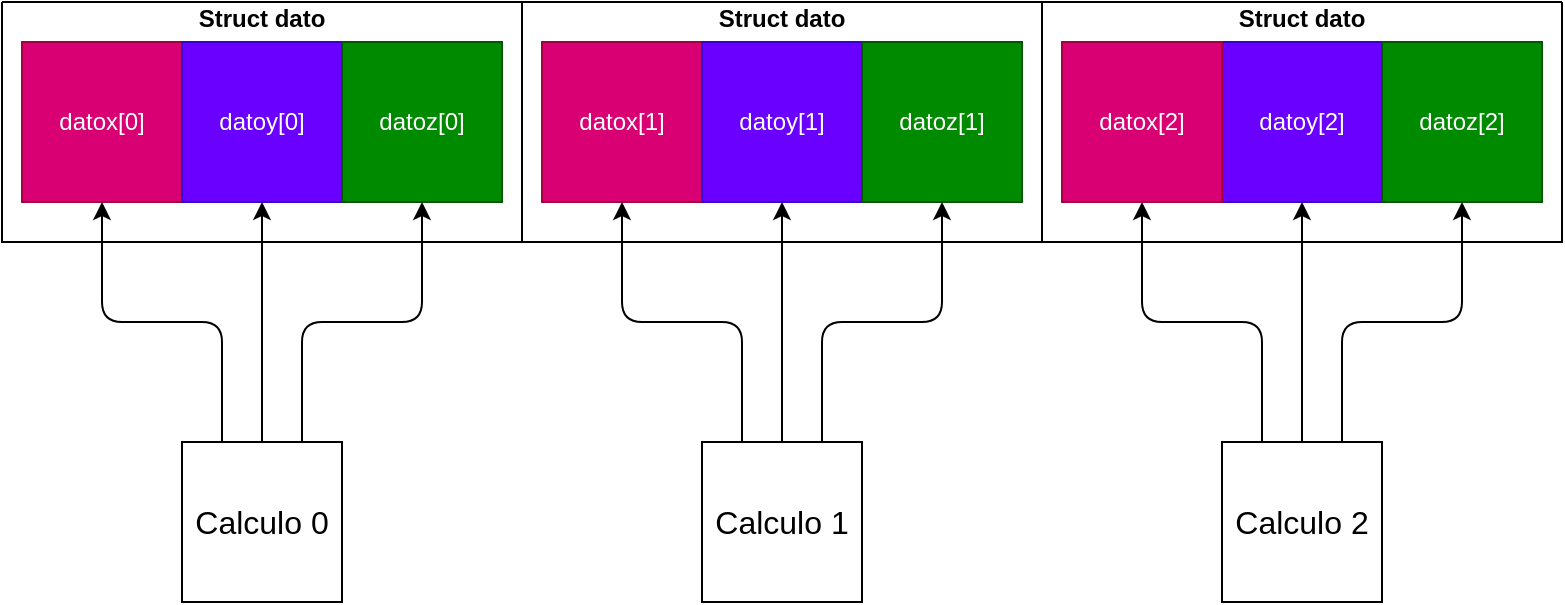 <mxfile>
    <diagram id="eVOJDjGWHXq2HmaQxxGd" name="Page-1">
        <mxGraphModel dx="1104" dy="765" grid="1" gridSize="10" guides="1" tooltips="1" connect="1" arrows="1" fold="1" page="1" pageScale="1" pageWidth="850" pageHeight="1100" background="#FFFFFF" math="0" shadow="0">
            <root>
                <mxCell id="0"/>
                <mxCell id="1" parent="0"/>
                <mxCell id="2" value="datox[0]" style="whiteSpace=wrap;html=1;aspect=fixed;strokeColor=#A50040;fillColor=#d80073;fontColor=#ffffff;" parent="1" vertex="1">
                    <mxGeometry x="40" y="120" width="80" height="80" as="geometry"/>
                </mxCell>
                <mxCell id="40" value="datox[2]" style="whiteSpace=wrap;html=1;aspect=fixed;strokeColor=#A50040;fillColor=#d80073;fontColor=#ffffff;" parent="1" vertex="1">
                    <mxGeometry x="560" y="120" width="80" height="80" as="geometry"/>
                </mxCell>
                <mxCell id="42" value="datoy[0]" style="whiteSpace=wrap;html=1;aspect=fixed;strokeColor=#3700CC;fillColor=#6a00ff;fontColor=#ffffff;" parent="1" vertex="1">
                    <mxGeometry x="120" y="120" width="80" height="80" as="geometry"/>
                </mxCell>
                <mxCell id="54" value="datoy[2]" style="whiteSpace=wrap;html=1;aspect=fixed;strokeColor=#3700CC;fillColor=#6a00ff;fontColor=#ffffff;" parent="1" vertex="1">
                    <mxGeometry x="640" y="120" width="80" height="80" as="geometry"/>
                </mxCell>
                <mxCell id="59" value="datoz[0]" style="whiteSpace=wrap;html=1;aspect=fixed;strokeColor=#005700;fillColor=#008a00;fontColor=#ffffff;" parent="1" vertex="1">
                    <mxGeometry x="200" y="120" width="80" height="80" as="geometry"/>
                </mxCell>
                <mxCell id="61" value="datoz[2]" style="whiteSpace=wrap;html=1;aspect=fixed;strokeColor=#005700;fillColor=#008a00;fontColor=#ffffff;" parent="1" vertex="1">
                    <mxGeometry x="720" y="120" width="80" height="80" as="geometry"/>
                </mxCell>
                <mxCell id="83" style="edgeStyle=orthogonalEdgeStyle;html=1;exitX=0.25;exitY=0;exitDx=0;exitDy=0;strokeColor=#000000;" edge="1" parent="1" source="65" target="2">
                    <mxGeometry relative="1" as="geometry"/>
                </mxCell>
                <mxCell id="84" style="edgeStyle=orthogonalEdgeStyle;html=1;exitX=0.5;exitY=0;exitDx=0;exitDy=0;entryX=0.5;entryY=1;entryDx=0;entryDy=0;strokeColor=#000000;" edge="1" parent="1" source="65" target="42">
                    <mxGeometry relative="1" as="geometry"/>
                </mxCell>
                <mxCell id="85" style="edgeStyle=orthogonalEdgeStyle;html=1;exitX=0.75;exitY=0;exitDx=0;exitDy=0;strokeColor=#000000;" edge="1" parent="1" source="65" target="59">
                    <mxGeometry relative="1" as="geometry"/>
                </mxCell>
                <mxCell id="65" value="&lt;font color=&quot;#000000&quot;&gt;Calculo 0&lt;/font&gt;" style="whiteSpace=wrap;html=1;aspect=fixed;fontSize=16;fillColor=#FFFFFF;strokeColor=#000000;" parent="1" vertex="1">
                    <mxGeometry x="120" y="320" width="80" height="80" as="geometry"/>
                </mxCell>
                <mxCell id="87" style="edgeStyle=orthogonalEdgeStyle;html=1;exitX=0.25;exitY=0;exitDx=0;exitDy=0;strokeColor=#000000;" edge="1" parent="1" source="66" target="40">
                    <mxGeometry relative="1" as="geometry"/>
                </mxCell>
                <mxCell id="88" style="edgeStyle=orthogonalEdgeStyle;html=1;exitX=0.5;exitY=0;exitDx=0;exitDy=0;entryX=0.5;entryY=1;entryDx=0;entryDy=0;strokeColor=#000000;" edge="1" parent="1" source="66" target="54">
                    <mxGeometry relative="1" as="geometry"/>
                </mxCell>
                <mxCell id="89" style="edgeStyle=orthogonalEdgeStyle;html=1;exitX=0.75;exitY=0;exitDx=0;exitDy=0;strokeColor=#000000;" edge="1" parent="1" source="66" target="61">
                    <mxGeometry relative="1" as="geometry"/>
                </mxCell>
                <mxCell id="66" value="&lt;font color=&quot;#000000&quot;&gt;Calculo 2&lt;/font&gt;" style="whiteSpace=wrap;html=1;aspect=fixed;fontSize=16;fillColor=#FFFFFF;strokeColor=#000000;" parent="1" vertex="1">
                    <mxGeometry x="640" y="320" width="80" height="80" as="geometry"/>
                </mxCell>
                <mxCell id="90" value="Struct dato" style="swimlane;startSize=0;strokeColor=#000000;fontColor=#000000;spacingTop=15;swimlaneLine=0;" vertex="1" parent="1">
                    <mxGeometry x="30" y="100" width="260" height="120" as="geometry"/>
                </mxCell>
                <mxCell id="91" value="Struct dato" style="swimlane;startSize=0;strokeColor=#000000;fontColor=#000000;spacingTop=15;swimlaneLine=0;" vertex="1" parent="1">
                    <mxGeometry x="290" y="100" width="260" height="120" as="geometry"/>
                </mxCell>
                <mxCell id="41" value="datox[1]" style="whiteSpace=wrap;html=1;aspect=fixed;strokeColor=#A50040;fillColor=#d80073;fontColor=#ffffff;" parent="91" vertex="1">
                    <mxGeometry x="10" y="20" width="80" height="80" as="geometry"/>
                </mxCell>
                <mxCell id="94" value="" style="edgeStyle=orthogonalEdgeStyle;html=1;strokeColor=#000000;fontColor=#000000;" edge="1" parent="91" source="43">
                    <mxGeometry relative="1" as="geometry">
                        <mxPoint x="250" y="60" as="targetPoint"/>
                    </mxGeometry>
                </mxCell>
                <mxCell id="43" value="datoy[1]" style="whiteSpace=wrap;html=1;aspect=fixed;strokeColor=#3700CC;fillColor=#6a00ff;fontColor=#ffffff;" parent="91" vertex="1">
                    <mxGeometry x="90" y="20" width="80" height="80" as="geometry"/>
                </mxCell>
                <mxCell id="60" value="datoz[1]" style="whiteSpace=wrap;html=1;aspect=fixed;strokeColor=#005700;fillColor=#008a00;fontColor=#ffffff;" parent="91" vertex="1">
                    <mxGeometry x="170" y="20" width="80" height="80" as="geometry"/>
                </mxCell>
                <mxCell id="80" style="edgeStyle=orthogonalEdgeStyle;html=1;exitX=0.25;exitY=0;exitDx=0;exitDy=0;strokeColor=#000000;" edge="1" parent="91" source="67" target="41">
                    <mxGeometry relative="1" as="geometry"/>
                </mxCell>
                <mxCell id="81" style="edgeStyle=orthogonalEdgeStyle;html=1;exitX=0.5;exitY=0;exitDx=0;exitDy=0;strokeColor=#000000;" edge="1" parent="91" source="67" target="43">
                    <mxGeometry relative="1" as="geometry"/>
                </mxCell>
                <mxCell id="82" style="edgeStyle=orthogonalEdgeStyle;html=1;exitX=0.75;exitY=0;exitDx=0;exitDy=0;strokeColor=#000000;" edge="1" parent="91" source="67" target="60">
                    <mxGeometry relative="1" as="geometry"/>
                </mxCell>
                <mxCell id="67" value="&lt;font color=&quot;#000000&quot;&gt;Calculo 1&lt;/font&gt;" style="whiteSpace=wrap;html=1;aspect=fixed;fontSize=16;fillColor=#FFFFFF;strokeColor=#000000;" parent="91" vertex="1">
                    <mxGeometry x="90" y="220" width="80" height="80" as="geometry"/>
                </mxCell>
                <mxCell id="93" value="datox[2]" style="whiteSpace=wrap;html=1;aspect=fixed;strokeColor=#A50040;fillColor=#d80073;fontColor=#ffffff;" vertex="1" parent="1">
                    <mxGeometry x="560" y="120" width="80" height="80" as="geometry"/>
                </mxCell>
                <mxCell id="122" value="Struct dato" style="swimlane;startSize=0;strokeColor=#000000;fontColor=#000000;spacingTop=15;swimlaneLine=0;" vertex="1" parent="1">
                    <mxGeometry x="550" y="100" width="260" height="120" as="geometry"/>
                </mxCell>
            </root>
        </mxGraphModel>
    </diagram>
</mxfile>
